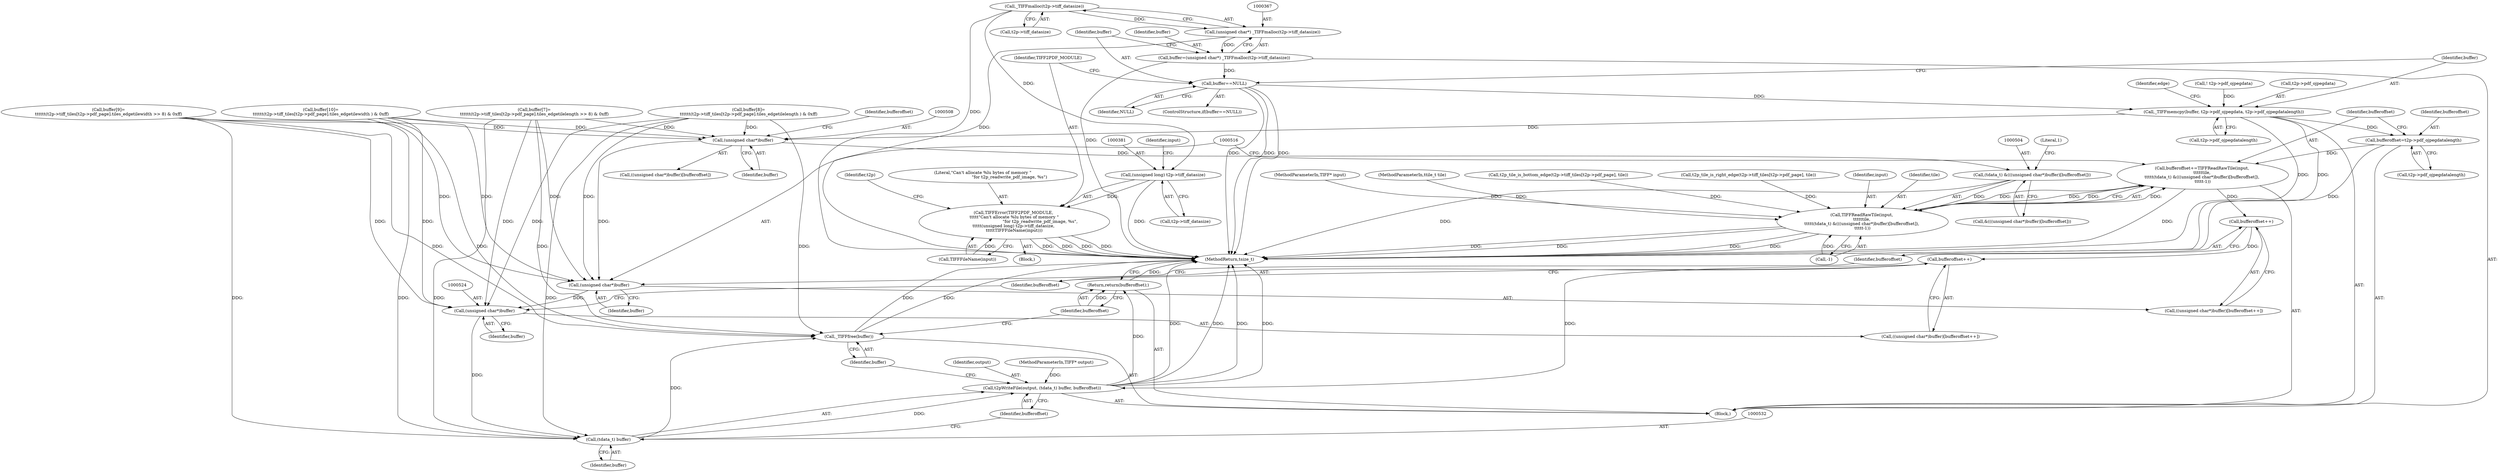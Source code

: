 digraph "0_libtiff_c7153361a4041260719b340f73f2f76@API" {
"1000368" [label="(Call,_TIFFmalloc(t2p->tiff_datasize))"];
"1000366" [label="(Call,(unsigned char*) _TIFFmalloc(t2p->tiff_datasize))"];
"1000364" [label="(Call,buffer=(unsigned char*) _TIFFmalloc(t2p->tiff_datasize))"];
"1000373" [label="(Call,buffer==NULL)"];
"1000394" [label="(Call,_TIFFmemcpy(buffer, t2p->pdf_ojpegdata, t2p->pdf_ojpegdatalength))"];
"1000493" [label="(Call,bufferoffset=t2p->pdf_ojpegdatalength)"];
"1000498" [label="(Call,bufferoffset+=TIFFReadRawTile(input, \n\t\t\t\t\ttile, \n\t\t\t\t\t(tdata_t) &(((unsigned char*)buffer)[bufferoffset]), \n\t\t\t\t\t-1))"];
"1000518" [label="(Call,bufferoffset++)"];
"1000526" [label="(Call,bufferoffset++)"];
"1000529" [label="(Call,t2pWriteFile(output, (tdata_t) buffer, bufferoffset))"];
"1000537" [label="(Return,return(bufferoffset);)"];
"1000507" [label="(Call,(unsigned char*)buffer)"];
"1000503" [label="(Call,(tdata_t) &(((unsigned char*)buffer)[bufferoffset]))"];
"1000500" [label="(Call,TIFFReadRawTile(input, \n\t\t\t\t\ttile, \n\t\t\t\t\t(tdata_t) &(((unsigned char*)buffer)[bufferoffset]), \n\t\t\t\t\t-1))"];
"1000515" [label="(Call,(unsigned char*)buffer)"];
"1000523" [label="(Call,(unsigned char*)buffer)"];
"1000531" [label="(Call,(tdata_t) buffer)"];
"1000535" [label="(Call,_TIFFfree(buffer))"];
"1000380" [label="(Call,(unsigned long) t2p->tiff_datasize)"];
"1000377" [label="(Call,TIFFError(TIFF2PDF_MODULE, \n\t\t\t\t\t\"Can't allocate %lu bytes of memory \"\n                                        \"for t2p_readwrite_pdf_image, %s\", \n\t\t\t\t\t(unsigned long) t2p->tiff_datasize, \n\t\t\t\t\tTIFFFileName(input)))"];
"1000386" [label="(Identifier,input)"];
"1000389" [label="(Identifier,t2p)"];
"1000525" [label="(Identifier,buffer)"];
"1000506" [label="(Call,((unsigned char*)buffer)[bufferoffset])"];
"1000365" [label="(Identifier,buffer)"];
"1000515" [label="(Call,(unsigned char*)buffer)"];
"1000499" [label="(Identifier,bufferoffset)"];
"1000529" [label="(Call,t2pWriteFile(output, (tdata_t) buffer, bufferoffset))"];
"1000507" [label="(Call,(unsigned char*)buffer)"];
"1000536" [label="(Identifier,buffer)"];
"1000404" [label="(Identifier,edge)"];
"1000512" [label="(Literal,1)"];
"1000379" [label="(Literal,\"Can't allocate %lu bytes of memory \"\n                                        \"for t2p_readwrite_pdf_image, %s\")"];
"1000534" [label="(Identifier,bufferoffset)"];
"1000364" [label="(Call,buffer=(unsigned char*) _TIFFmalloc(t2p->tiff_datasize))"];
"1000522" [label="(Call,((unsigned char*)buffer)[bufferoffset++])"];
"1000375" [label="(Identifier,NULL)"];
"1000493" [label="(Call,bufferoffset=t2p->pdf_ojpegdatalength)"];
"1000345" [label="(Block,)"];
"1000503" [label="(Call,(tdata_t) &(((unsigned char*)buffer)[bufferoffset]))"];
"1000523" [label="(Call,(unsigned char*)buffer)"];
"1000518" [label="(Call,bufferoffset++)"];
"1000110" [label="(MethodParameterIn,TIFF* input)"];
"1000530" [label="(Identifier,output)"];
"1000380" [label="(Call,(unsigned long) t2p->tiff_datasize)"];
"1000526" [label="(Call,bufferoffset++)"];
"1000377" [label="(Call,TIFFError(TIFF2PDF_MODULE, \n\t\t\t\t\t\"Can't allocate %lu bytes of memory \"\n                                        \"for t2p_readwrite_pdf_image, %s\", \n\t\t\t\t\t(unsigned long) t2p->tiff_datasize, \n\t\t\t\t\tTIFFFileName(input)))"];
"1000368" [label="(Call,_TIFFmalloc(t2p->tiff_datasize))"];
"1000478" [label="(Call,buffer[10]=\n\t\t\t\t\t\t(t2p->tiff_tiles[t2p->pdf_page].tiles_edgetilewidth ) & 0xff)"];
"1000374" [label="(Identifier,buffer)"];
"1000537" [label="(Return,return(bufferoffset);)"];
"1000494" [label="(Identifier,bufferoffset)"];
"1000378" [label="(Identifier,TIFF2PDF_MODULE)"];
"1000111" [label="(MethodParameterIn,TIFF* output)"];
"1000517" [label="(Identifier,buffer)"];
"1000112" [label="(MethodParameterIn,ttile_t tile)"];
"1000527" [label="(Identifier,bufferoffset)"];
"1000461" [label="(Call,buffer[9]=\n\t\t\t\t\t\t(t2p->tiff_tiles[t2p->pdf_page].tiles_edgetilewidth >> 8) & 0xff)"];
"1000514" [label="(Call,((unsigned char*)buffer)[bufferoffset++])"];
"1000382" [label="(Call,t2p->tiff_datasize)"];
"1000519" [label="(Identifier,bufferoffset)"];
"1000509" [label="(Identifier,buffer)"];
"1000385" [label="(Call,TIFFFileName(input))"];
"1000372" [label="(ControlStructure,if(buffer==NULL))"];
"1000185" [label="(Call,t2p_tile_is_bottom_edge(t2p->tiff_tiles[t2p->pdf_page], tile))"];
"1000418" [label="(Call,buffer[7]=\n\t\t\t\t\t\t(t2p->tiff_tiles[t2p->pdf_page].tiles_edgetilelength >> 8) & 0xff)"];
"1000369" [label="(Call,t2p->tiff_datasize)"];
"1000511" [label="(Call,-1)"];
"1000535" [label="(Call,_TIFFfree(buffer))"];
"1000373" [label="(Call,buffer==NULL)"];
"1000510" [label="(Identifier,bufferoffset)"];
"1000347" [label="(Call,! t2p->pdf_ojpegdata)"];
"1000538" [label="(Identifier,bufferoffset)"];
"1000399" [label="(Call,t2p->pdf_ojpegdatalength)"];
"1000500" [label="(Call,TIFFReadRawTile(input, \n\t\t\t\t\ttile, \n\t\t\t\t\t(tdata_t) &(((unsigned char*)buffer)[bufferoffset]), \n\t\t\t\t\t-1))"];
"1000533" [label="(Identifier,buffer)"];
"1000376" [label="(Block,)"];
"1000435" [label="(Call,buffer[8]=\n\t\t\t\t\t\t(t2p->tiff_tiles[t2p->pdf_page].tiles_edgetilelength ) & 0xff)"];
"1000451" [label="(Call,t2p_tile_is_right_edge(t2p->tiff_tiles[t2p->pdf_page], tile))"];
"1000396" [label="(Call,t2p->pdf_ojpegdata)"];
"1000531" [label="(Call,(tdata_t) buffer)"];
"1000505" [label="(Call,&(((unsigned char*)buffer)[bufferoffset]))"];
"1001530" [label="(MethodReturn,tsize_t)"];
"1000394" [label="(Call,_TIFFmemcpy(buffer, t2p->pdf_ojpegdata, t2p->pdf_ojpegdatalength))"];
"1000495" [label="(Call,t2p->pdf_ojpegdatalength)"];
"1000501" [label="(Identifier,input)"];
"1000498" [label="(Call,bufferoffset+=TIFFReadRawTile(input, \n\t\t\t\t\ttile, \n\t\t\t\t\t(tdata_t) &(((unsigned char*)buffer)[bufferoffset]), \n\t\t\t\t\t-1))"];
"1000502" [label="(Identifier,tile)"];
"1000395" [label="(Identifier,buffer)"];
"1000366" [label="(Call,(unsigned char*) _TIFFmalloc(t2p->tiff_datasize))"];
"1000368" -> "1000366"  [label="AST: "];
"1000368" -> "1000369"  [label="CFG: "];
"1000369" -> "1000368"  [label="AST: "];
"1000366" -> "1000368"  [label="CFG: "];
"1000368" -> "1001530"  [label="DDG: "];
"1000368" -> "1000366"  [label="DDG: "];
"1000368" -> "1000380"  [label="DDG: "];
"1000366" -> "1000364"  [label="AST: "];
"1000367" -> "1000366"  [label="AST: "];
"1000364" -> "1000366"  [label="CFG: "];
"1000366" -> "1001530"  [label="DDG: "];
"1000366" -> "1000364"  [label="DDG: "];
"1000364" -> "1000345"  [label="AST: "];
"1000365" -> "1000364"  [label="AST: "];
"1000374" -> "1000364"  [label="CFG: "];
"1000364" -> "1001530"  [label="DDG: "];
"1000364" -> "1000373"  [label="DDG: "];
"1000373" -> "1000372"  [label="AST: "];
"1000373" -> "1000375"  [label="CFG: "];
"1000374" -> "1000373"  [label="AST: "];
"1000375" -> "1000373"  [label="AST: "];
"1000378" -> "1000373"  [label="CFG: "];
"1000395" -> "1000373"  [label="CFG: "];
"1000373" -> "1001530"  [label="DDG: "];
"1000373" -> "1001530"  [label="DDG: "];
"1000373" -> "1001530"  [label="DDG: "];
"1000373" -> "1000394"  [label="DDG: "];
"1000394" -> "1000345"  [label="AST: "];
"1000394" -> "1000399"  [label="CFG: "];
"1000395" -> "1000394"  [label="AST: "];
"1000396" -> "1000394"  [label="AST: "];
"1000399" -> "1000394"  [label="AST: "];
"1000404" -> "1000394"  [label="CFG: "];
"1000394" -> "1001530"  [label="DDG: "];
"1000394" -> "1001530"  [label="DDG: "];
"1000347" -> "1000394"  [label="DDG: "];
"1000394" -> "1000493"  [label="DDG: "];
"1000394" -> "1000507"  [label="DDG: "];
"1000493" -> "1000345"  [label="AST: "];
"1000493" -> "1000495"  [label="CFG: "];
"1000494" -> "1000493"  [label="AST: "];
"1000495" -> "1000493"  [label="AST: "];
"1000499" -> "1000493"  [label="CFG: "];
"1000493" -> "1001530"  [label="DDG: "];
"1000493" -> "1000498"  [label="DDG: "];
"1000498" -> "1000345"  [label="AST: "];
"1000498" -> "1000500"  [label="CFG: "];
"1000499" -> "1000498"  [label="AST: "];
"1000500" -> "1000498"  [label="AST: "];
"1000516" -> "1000498"  [label="CFG: "];
"1000498" -> "1001530"  [label="DDG: "];
"1000500" -> "1000498"  [label="DDG: "];
"1000500" -> "1000498"  [label="DDG: "];
"1000500" -> "1000498"  [label="DDG: "];
"1000500" -> "1000498"  [label="DDG: "];
"1000498" -> "1000518"  [label="DDG: "];
"1000518" -> "1000514"  [label="AST: "];
"1000518" -> "1000519"  [label="CFG: "];
"1000519" -> "1000518"  [label="AST: "];
"1000514" -> "1000518"  [label="CFG: "];
"1000518" -> "1000526"  [label="DDG: "];
"1000526" -> "1000522"  [label="AST: "];
"1000526" -> "1000527"  [label="CFG: "];
"1000527" -> "1000526"  [label="AST: "];
"1000522" -> "1000526"  [label="CFG: "];
"1000526" -> "1000529"  [label="DDG: "];
"1000529" -> "1000345"  [label="AST: "];
"1000529" -> "1000534"  [label="CFG: "];
"1000530" -> "1000529"  [label="AST: "];
"1000531" -> "1000529"  [label="AST: "];
"1000534" -> "1000529"  [label="AST: "];
"1000536" -> "1000529"  [label="CFG: "];
"1000529" -> "1001530"  [label="DDG: "];
"1000529" -> "1001530"  [label="DDG: "];
"1000529" -> "1001530"  [label="DDG: "];
"1000529" -> "1001530"  [label="DDG: "];
"1000111" -> "1000529"  [label="DDG: "];
"1000531" -> "1000529"  [label="DDG: "];
"1000529" -> "1000537"  [label="DDG: "];
"1000537" -> "1000345"  [label="AST: "];
"1000537" -> "1000538"  [label="CFG: "];
"1000538" -> "1000537"  [label="AST: "];
"1001530" -> "1000537"  [label="CFG: "];
"1000537" -> "1001530"  [label="DDG: "];
"1000538" -> "1000537"  [label="DDG: "];
"1000507" -> "1000506"  [label="AST: "];
"1000507" -> "1000509"  [label="CFG: "];
"1000508" -> "1000507"  [label="AST: "];
"1000509" -> "1000507"  [label="AST: "];
"1000510" -> "1000507"  [label="CFG: "];
"1000507" -> "1000503"  [label="DDG: "];
"1000435" -> "1000507"  [label="DDG: "];
"1000478" -> "1000507"  [label="DDG: "];
"1000461" -> "1000507"  [label="DDG: "];
"1000418" -> "1000507"  [label="DDG: "];
"1000507" -> "1000515"  [label="DDG: "];
"1000503" -> "1000500"  [label="AST: "];
"1000503" -> "1000505"  [label="CFG: "];
"1000504" -> "1000503"  [label="AST: "];
"1000505" -> "1000503"  [label="AST: "];
"1000512" -> "1000503"  [label="CFG: "];
"1000503" -> "1001530"  [label="DDG: "];
"1000503" -> "1000500"  [label="DDG: "];
"1000500" -> "1000511"  [label="CFG: "];
"1000501" -> "1000500"  [label="AST: "];
"1000502" -> "1000500"  [label="AST: "];
"1000511" -> "1000500"  [label="AST: "];
"1000500" -> "1001530"  [label="DDG: "];
"1000500" -> "1001530"  [label="DDG: "];
"1000500" -> "1001530"  [label="DDG: "];
"1000500" -> "1001530"  [label="DDG: "];
"1000110" -> "1000500"  [label="DDG: "];
"1000451" -> "1000500"  [label="DDG: "];
"1000185" -> "1000500"  [label="DDG: "];
"1000112" -> "1000500"  [label="DDG: "];
"1000511" -> "1000500"  [label="DDG: "];
"1000515" -> "1000514"  [label="AST: "];
"1000515" -> "1000517"  [label="CFG: "];
"1000516" -> "1000515"  [label="AST: "];
"1000517" -> "1000515"  [label="AST: "];
"1000519" -> "1000515"  [label="CFG: "];
"1000435" -> "1000515"  [label="DDG: "];
"1000478" -> "1000515"  [label="DDG: "];
"1000461" -> "1000515"  [label="DDG: "];
"1000418" -> "1000515"  [label="DDG: "];
"1000515" -> "1000523"  [label="DDG: "];
"1000523" -> "1000522"  [label="AST: "];
"1000523" -> "1000525"  [label="CFG: "];
"1000524" -> "1000523"  [label="AST: "];
"1000525" -> "1000523"  [label="AST: "];
"1000527" -> "1000523"  [label="CFG: "];
"1000435" -> "1000523"  [label="DDG: "];
"1000478" -> "1000523"  [label="DDG: "];
"1000461" -> "1000523"  [label="DDG: "];
"1000418" -> "1000523"  [label="DDG: "];
"1000523" -> "1000531"  [label="DDG: "];
"1000531" -> "1000533"  [label="CFG: "];
"1000532" -> "1000531"  [label="AST: "];
"1000533" -> "1000531"  [label="AST: "];
"1000534" -> "1000531"  [label="CFG: "];
"1000435" -> "1000531"  [label="DDG: "];
"1000478" -> "1000531"  [label="DDG: "];
"1000461" -> "1000531"  [label="DDG: "];
"1000418" -> "1000531"  [label="DDG: "];
"1000531" -> "1000535"  [label="DDG: "];
"1000535" -> "1000345"  [label="AST: "];
"1000535" -> "1000536"  [label="CFG: "];
"1000536" -> "1000535"  [label="AST: "];
"1000538" -> "1000535"  [label="CFG: "];
"1000535" -> "1001530"  [label="DDG: "];
"1000535" -> "1001530"  [label="DDG: "];
"1000435" -> "1000535"  [label="DDG: "];
"1000478" -> "1000535"  [label="DDG: "];
"1000461" -> "1000535"  [label="DDG: "];
"1000418" -> "1000535"  [label="DDG: "];
"1000380" -> "1000377"  [label="AST: "];
"1000380" -> "1000382"  [label="CFG: "];
"1000381" -> "1000380"  [label="AST: "];
"1000382" -> "1000380"  [label="AST: "];
"1000386" -> "1000380"  [label="CFG: "];
"1000380" -> "1001530"  [label="DDG: "];
"1000380" -> "1000377"  [label="DDG: "];
"1000377" -> "1000376"  [label="AST: "];
"1000377" -> "1000385"  [label="CFG: "];
"1000378" -> "1000377"  [label="AST: "];
"1000379" -> "1000377"  [label="AST: "];
"1000385" -> "1000377"  [label="AST: "];
"1000389" -> "1000377"  [label="CFG: "];
"1000377" -> "1001530"  [label="DDG: "];
"1000377" -> "1001530"  [label="DDG: "];
"1000377" -> "1001530"  [label="DDG: "];
"1000377" -> "1001530"  [label="DDG: "];
"1000385" -> "1000377"  [label="DDG: "];
}
